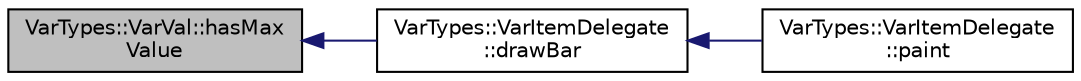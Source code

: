 digraph "VarTypes::VarVal::hasMaxValue"
{
 // INTERACTIVE_SVG=YES
  edge [fontname="Helvetica",fontsize="10",labelfontname="Helvetica",labelfontsize="10"];
  node [fontname="Helvetica",fontsize="10",shape=record];
  rankdir="LR";
  Node1 [label="VarTypes::VarVal::hasMax\lValue",height=0.2,width=0.4,color="black", fillcolor="grey75", style="filled", fontcolor="black"];
  Node1 -> Node2 [dir="back",color="midnightblue",fontsize="10",style="solid",fontname="Helvetica"];
  Node2 [label="VarTypes::VarItemDelegate\l::drawBar",height=0.2,width=0.4,color="black", fillcolor="white", style="filled",URL="$d0/d1c/class_var_types_1_1_var_item_delegate.html#aa9e5e57ea3a1665054db01d114351958"];
  Node2 -> Node3 [dir="back",color="midnightblue",fontsize="10",style="solid",fontname="Helvetica"];
  Node3 [label="VarTypes::VarItemDelegate\l::paint",height=0.2,width=0.4,color="black", fillcolor="white", style="filled",URL="$d0/d1c/class_var_types_1_1_var_item_delegate.html#a52828d6232b6c34ce17d00ea168bde6f"];
}
